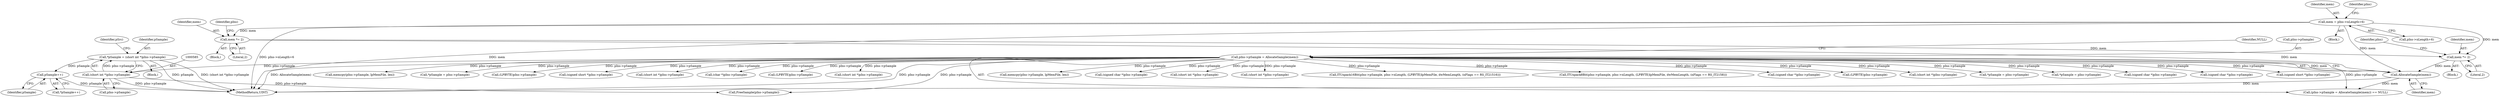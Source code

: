 digraph "0_gstreamer_bc2cdd57d549ab3ba59782e9b395d0cd683fd3ac@pointer" {
"1000608" [label="(Call,pSample++)"];
"1000582" [label="(Call,*pSample = (short int *)pIns->pSample)"];
"1000584" [label="(Call,(short int *)pIns->pSample)"];
"1000180" [label="(Call,pIns->pSample = AllocateSample(mem))"];
"1000184" [label="(Call,AllocateSample(mem))"];
"1000157" [label="(Call,mem *= 2)"];
"1000112" [label="(Call,mem = pIns->nLength+6)"];
"1000170" [label="(Call,mem *= 2)"];
"1000591" [label="(Identifier,pSrc)"];
"1000184" [label="(Call,AllocateSample(mem))"];
"1000466" [label="(Call,memcpy(pIns->pSample, lpMemFile, len))"];
"1000529" [label="(Call,(signed char *)pIns->pSample)"];
"1001112" [label="(Call,(short int *)pIns->pSample)"];
"1000850" [label="(Call,(short int *)pIns->pSample)"];
"1000965" [label="(Call,ITUnpack16Bit(pIns->pSample, pIns->nLength, (LPBYTE)lpMemFile, dwMemLength, (nFlags == RS_IT21516)))"];
"1000950" [label="(Call,ITUnpack8Bit(pIns->pSample, pIns->nLength, (LPBYTE)lpMemFile, dwMemLength, (nFlags == RS_IT2158)))"];
"1001252" [label="(Call,(signed char *)pIns->pSample)"];
"1000583" [label="(Identifier,pSample)"];
"1000170" [label="(Call,mem *= 2)"];
"1000179" [label="(Call,(pIns->pSample = AllocateSample(mem)) == NULL)"];
"1000106" [label="(Block,)"];
"1000157" [label="(Call,mem *= 2)"];
"1001514" [label="(Call,(LPBYTE)pIns->pSample)"];
"1000114" [label="(Call,pIns->nLength+6)"];
"1000180" [label="(Call,pIns->pSample = AllocateSample(mem))"];
"1000475" [label="(Call,(short int *)pIns->pSample)"];
"1000113" [label="(Identifier,mem)"];
"1000582" [label="(Call,*pSample = (short int *)pIns->pSample)"];
"1000186" [label="(Identifier,NULL)"];
"1000322" [label="(Call,*pSample = pIns->pSample)"];
"1000156" [label="(Block,)"];
"1000257" [label="(Call,*pSample = pIns->pSample)"];
"1000568" [label="(Block,)"];
"1000635" [label="(Call,(signed char *)pIns->pSample)"];
"1000735" [label="(Call,(signed char *)pIns->pSample)"];
"1002045" [label="(MethodReturn,UINT)"];
"1000112" [label="(Call,mem = pIns->nLength+6)"];
"1000159" [label="(Literal,2)"];
"1002030" [label="(Call,FreeSample(pIns->pSample))"];
"1001816" [label="(Call,(signed short *)pIns->pSample)"];
"1000607" [label="(Call,*pSample++)"];
"1002009" [label="(Call,memcpy(pIns->pSample, lpMemFile, len))"];
"1000172" [label="(Literal,2)"];
"1000175" [label="(Identifier,pIns)"];
"1000217" [label="(Call,*pSample = pIns->pSample)"];
"1000586" [label="(Call,pIns->pSample)"];
"1000158" [label="(Identifier,mem)"];
"1001327" [label="(Call,(LPBYTE)pIns->pSample)"];
"1001643" [label="(Call,(signed short *)pIns->pSample)"];
"1000609" [label="(Identifier,pSample)"];
"1000181" [label="(Call,pIns->pSample)"];
"1000185" [label="(Identifier,mem)"];
"1000584" [label="(Call,(short int *)pIns->pSample)"];
"1000171" [label="(Identifier,mem)"];
"1000122" [label="(Identifier,pIns)"];
"1000169" [label="(Block,)"];
"1000162" [label="(Identifier,pIns)"];
"1000608" [label="(Call,pSample++)"];
"1000412" [label="(Call,(short int *)pIns->pSample)"];
"1001188" [label="(Call,(char *)pIns->pSample)"];
"1001021" [label="(Call,(LPBYTE)pIns->pSample)"];
"1001929" [label="(Call,(short int *)pIns->pSample)"];
"1000608" -> "1000607"  [label="AST: "];
"1000608" -> "1000609"  [label="CFG: "];
"1000609" -> "1000608"  [label="AST: "];
"1000607" -> "1000608"  [label="CFG: "];
"1000608" -> "1002045"  [label="DDG: pSample"];
"1000582" -> "1000608"  [label="DDG: pSample"];
"1000582" -> "1000568"  [label="AST: "];
"1000582" -> "1000584"  [label="CFG: "];
"1000583" -> "1000582"  [label="AST: "];
"1000584" -> "1000582"  [label="AST: "];
"1000591" -> "1000582"  [label="CFG: "];
"1000582" -> "1002045"  [label="DDG: pSample"];
"1000582" -> "1002045"  [label="DDG: (short int *)pIns->pSample"];
"1000584" -> "1000582"  [label="DDG: pIns->pSample"];
"1000584" -> "1000586"  [label="CFG: "];
"1000585" -> "1000584"  [label="AST: "];
"1000586" -> "1000584"  [label="AST: "];
"1000584" -> "1002045"  [label="DDG: pIns->pSample"];
"1000180" -> "1000584"  [label="DDG: pIns->pSample"];
"1000584" -> "1002030"  [label="DDG: pIns->pSample"];
"1000180" -> "1000179"  [label="AST: "];
"1000180" -> "1000184"  [label="CFG: "];
"1000181" -> "1000180"  [label="AST: "];
"1000184" -> "1000180"  [label="AST: "];
"1000186" -> "1000180"  [label="CFG: "];
"1000180" -> "1002045"  [label="DDG: AllocateSample(mem)"];
"1000180" -> "1002045"  [label="DDG: pIns->pSample"];
"1000180" -> "1000179"  [label="DDG: pIns->pSample"];
"1000184" -> "1000180"  [label="DDG: mem"];
"1000180" -> "1000217"  [label="DDG: pIns->pSample"];
"1000180" -> "1000257"  [label="DDG: pIns->pSample"];
"1000180" -> "1000322"  [label="DDG: pIns->pSample"];
"1000180" -> "1000412"  [label="DDG: pIns->pSample"];
"1000180" -> "1000466"  [label="DDG: pIns->pSample"];
"1000180" -> "1000475"  [label="DDG: pIns->pSample"];
"1000180" -> "1000529"  [label="DDG: pIns->pSample"];
"1000180" -> "1000635"  [label="DDG: pIns->pSample"];
"1000180" -> "1000735"  [label="DDG: pIns->pSample"];
"1000180" -> "1000850"  [label="DDG: pIns->pSample"];
"1000180" -> "1000950"  [label="DDG: pIns->pSample"];
"1000180" -> "1000965"  [label="DDG: pIns->pSample"];
"1000180" -> "1001021"  [label="DDG: pIns->pSample"];
"1000180" -> "1001112"  [label="DDG: pIns->pSample"];
"1000180" -> "1001188"  [label="DDG: pIns->pSample"];
"1000180" -> "1001252"  [label="DDG: pIns->pSample"];
"1000180" -> "1001327"  [label="DDG: pIns->pSample"];
"1000180" -> "1001514"  [label="DDG: pIns->pSample"];
"1000180" -> "1001643"  [label="DDG: pIns->pSample"];
"1000180" -> "1001816"  [label="DDG: pIns->pSample"];
"1000180" -> "1001929"  [label="DDG: pIns->pSample"];
"1000180" -> "1002009"  [label="DDG: pIns->pSample"];
"1000180" -> "1002030"  [label="DDG: pIns->pSample"];
"1000184" -> "1000185"  [label="CFG: "];
"1000185" -> "1000184"  [label="AST: "];
"1000184" -> "1002045"  [label="DDG: mem"];
"1000184" -> "1000179"  [label="DDG: mem"];
"1000157" -> "1000184"  [label="DDG: mem"];
"1000112" -> "1000184"  [label="DDG: mem"];
"1000170" -> "1000184"  [label="DDG: mem"];
"1000157" -> "1000156"  [label="AST: "];
"1000157" -> "1000159"  [label="CFG: "];
"1000158" -> "1000157"  [label="AST: "];
"1000159" -> "1000157"  [label="AST: "];
"1000162" -> "1000157"  [label="CFG: "];
"1000112" -> "1000157"  [label="DDG: mem"];
"1000157" -> "1000170"  [label="DDG: mem"];
"1000112" -> "1000106"  [label="AST: "];
"1000112" -> "1000114"  [label="CFG: "];
"1000113" -> "1000112"  [label="AST: "];
"1000114" -> "1000112"  [label="AST: "];
"1000122" -> "1000112"  [label="CFG: "];
"1000112" -> "1002045"  [label="DDG: pIns->nLength+6"];
"1000112" -> "1002045"  [label="DDG: mem"];
"1000112" -> "1000170"  [label="DDG: mem"];
"1000170" -> "1000169"  [label="AST: "];
"1000170" -> "1000172"  [label="CFG: "];
"1000171" -> "1000170"  [label="AST: "];
"1000172" -> "1000170"  [label="AST: "];
"1000175" -> "1000170"  [label="CFG: "];
}
